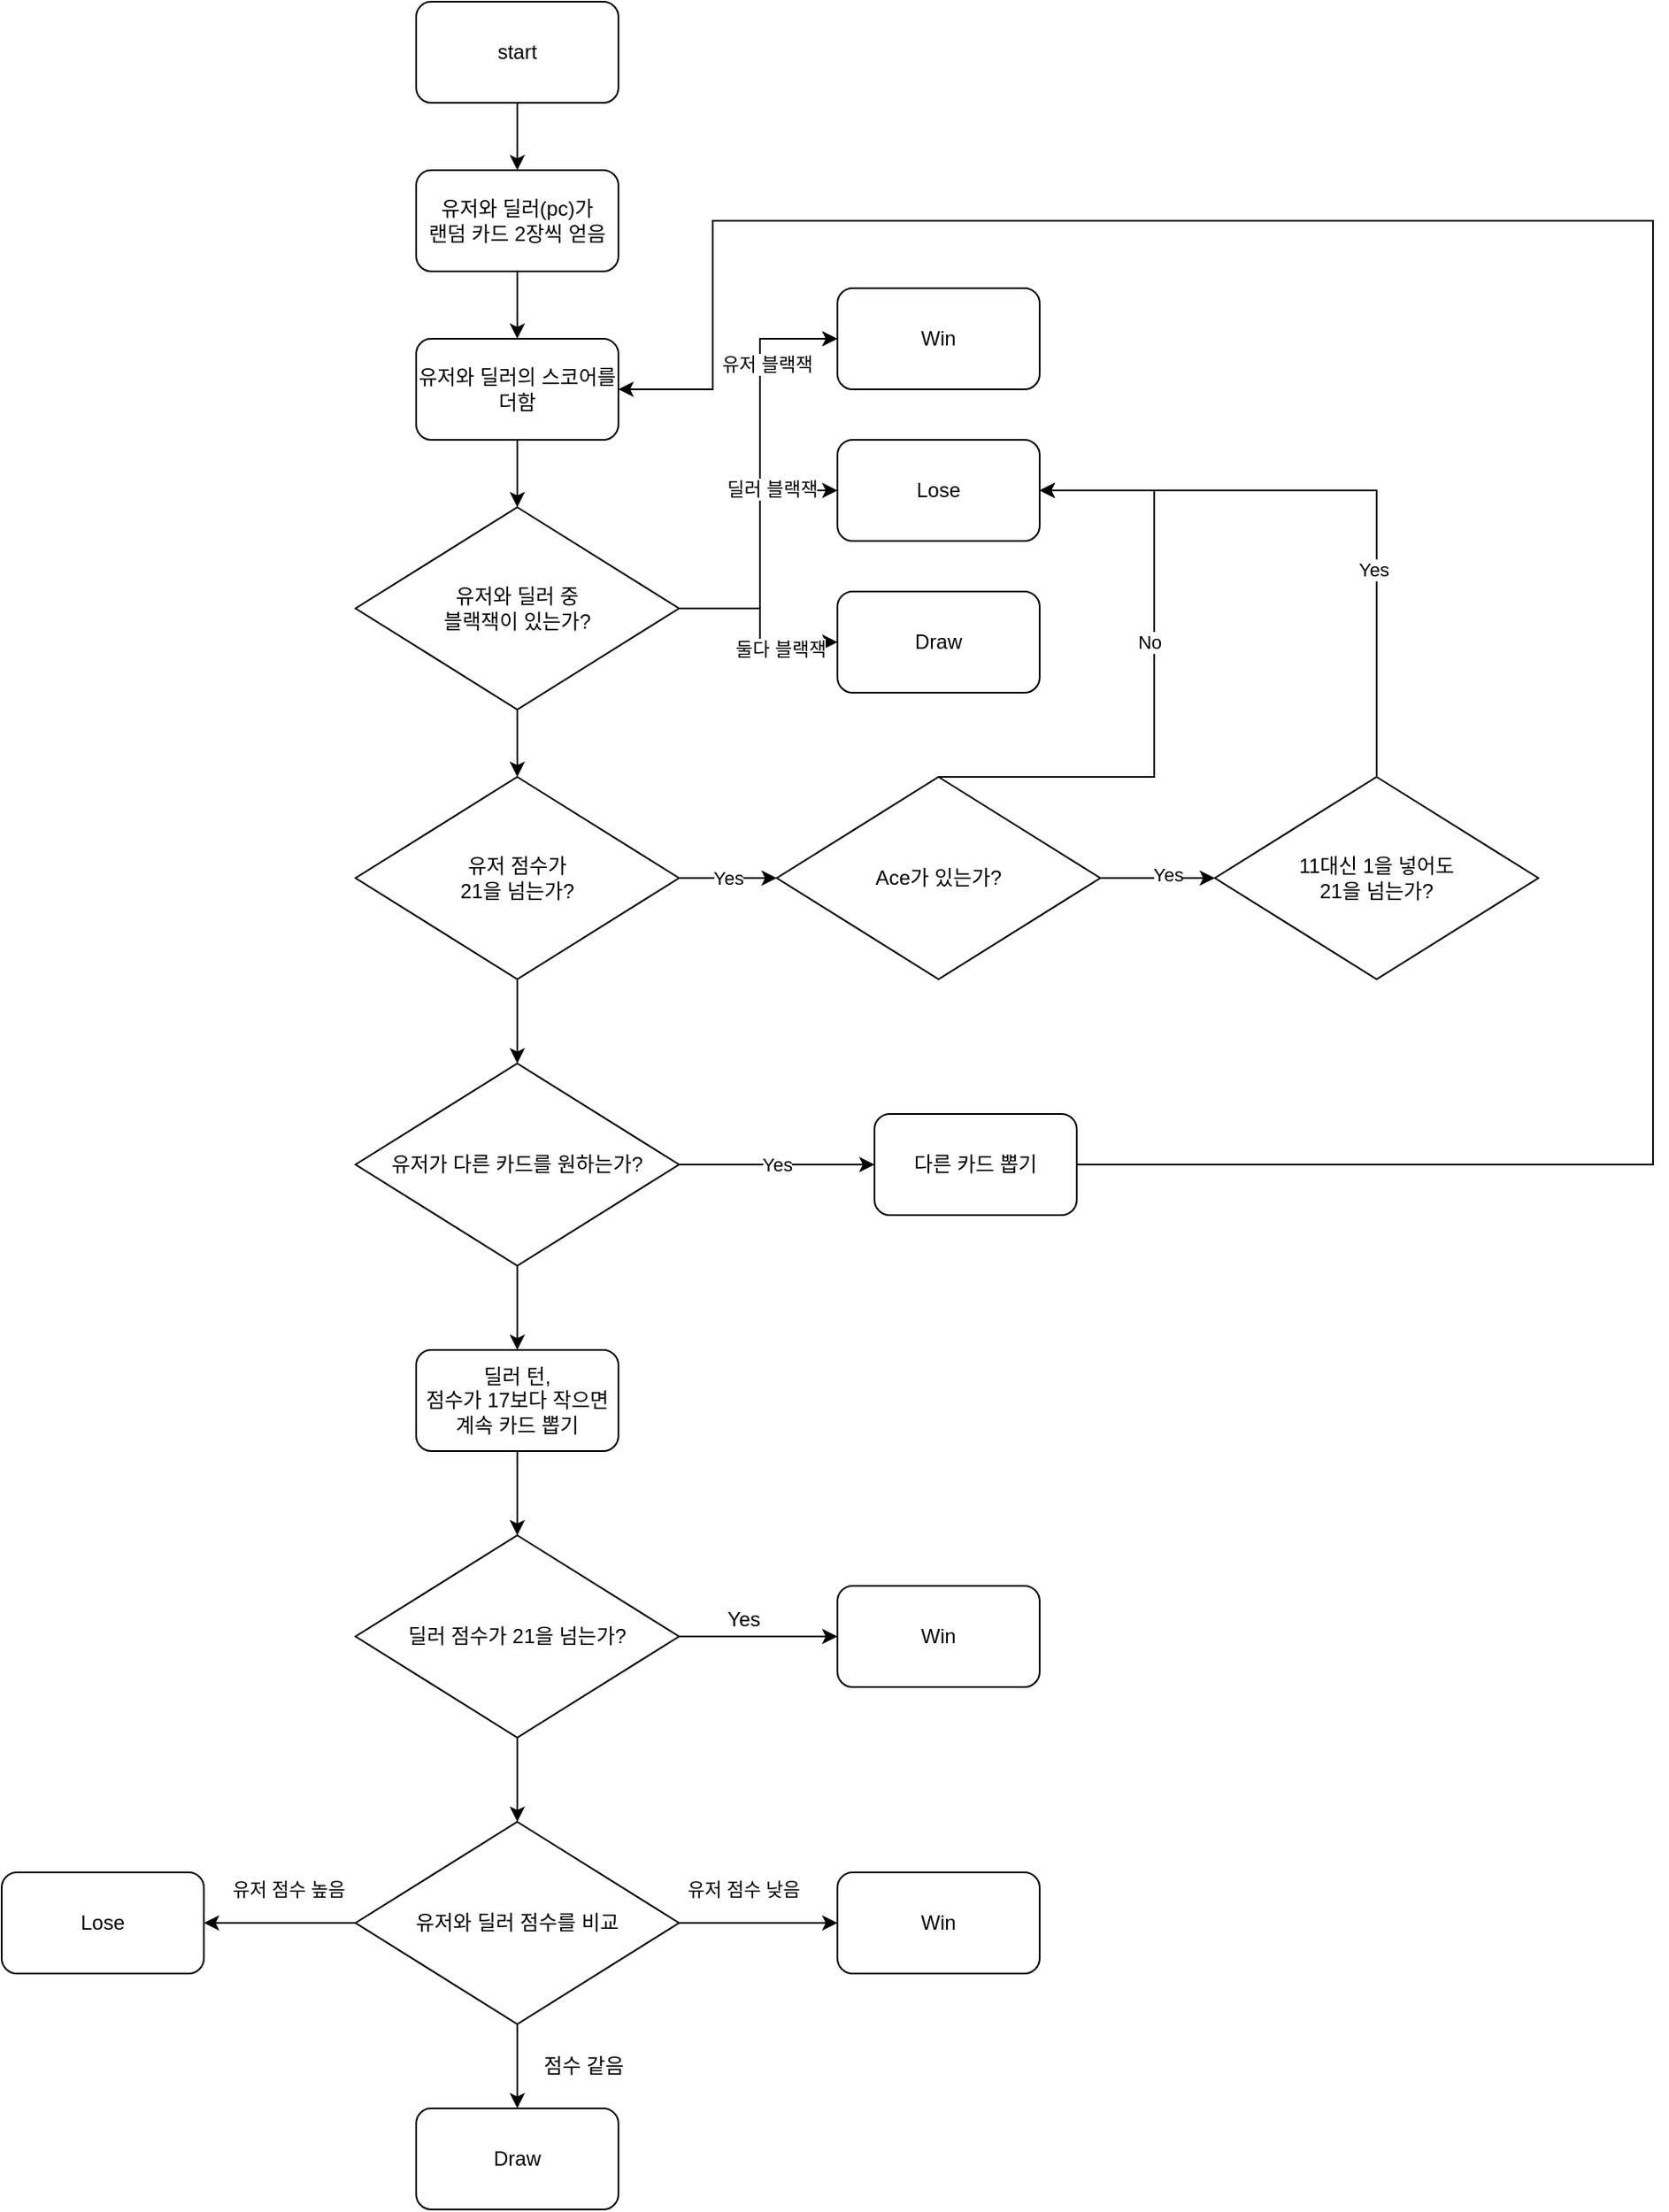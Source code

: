 <mxfile>
    <diagram id="GlerqzkVHflRne-97Xpk" name="Page-1">
        <mxGraphModel dx="2161" dy="911" grid="1" gridSize="10" guides="1" tooltips="1" connect="1" arrows="1" fold="1" page="1" pageScale="1" pageWidth="827" pageHeight="1169" math="0" shadow="0">
            <root>
                <mxCell id="0"/>
                <mxCell id="1" parent="0"/>
                <mxCell id="4" value="" style="edgeStyle=none;html=1;" edge="1" parent="1" source="2" target="3">
                    <mxGeometry relative="1" as="geometry"/>
                </mxCell>
                <mxCell id="2" value="start" style="rounded=1;whiteSpace=wrap;html=1;" vertex="1" parent="1">
                    <mxGeometry x="46" y="60" width="120" height="60" as="geometry"/>
                </mxCell>
                <mxCell id="6" value="" style="edgeStyle=none;html=1;" edge="1" parent="1" source="3" target="5">
                    <mxGeometry relative="1" as="geometry"/>
                </mxCell>
                <mxCell id="3" value="유저와 딜러(pc)가&lt;br&gt;랜덤 카드 2장씩 얻음" style="rounded=1;whiteSpace=wrap;html=1;" vertex="1" parent="1">
                    <mxGeometry x="46" y="160" width="120" height="60" as="geometry"/>
                </mxCell>
                <mxCell id="12" value="" style="edgeStyle=none;html=1;" edge="1" parent="1" source="5" target="11">
                    <mxGeometry relative="1" as="geometry"/>
                </mxCell>
                <mxCell id="5" value="유저와 딜러의 스코어를 더함" style="rounded=1;whiteSpace=wrap;html=1;" vertex="1" parent="1">
                    <mxGeometry x="46" y="260" width="120" height="60" as="geometry"/>
                </mxCell>
                <mxCell id="14" value="" style="edgeStyle=orthogonalEdgeStyle;html=1;exitX=1;exitY=0.5;exitDx=0;exitDy=0;rounded=0;" edge="1" parent="1" source="11" target="13">
                    <mxGeometry relative="1" as="geometry">
                        <Array as="points">
                            <mxPoint x="250" y="420"/>
                            <mxPoint x="250" y="260"/>
                        </Array>
                    </mxGeometry>
                </mxCell>
                <mxCell id="40" value="유저 블랙잭" style="edgeLabel;html=1;align=center;verticalAlign=middle;resizable=0;points=[];" vertex="1" connectable="0" parent="14">
                    <mxGeometry x="0.52" y="-4" relative="1" as="geometry">
                        <mxPoint as="offset"/>
                    </mxGeometry>
                </mxCell>
                <mxCell id="21" style="edgeStyle=orthogonalEdgeStyle;rounded=0;html=1;exitX=1;exitY=0.5;exitDx=0;exitDy=0;" edge="1" parent="1" source="11" target="19">
                    <mxGeometry relative="1" as="geometry">
                        <Array as="points">
                            <mxPoint x="250" y="420"/>
                            <mxPoint x="250" y="350"/>
                        </Array>
                    </mxGeometry>
                </mxCell>
                <mxCell id="41" value="딜러 블랙잭" style="edgeLabel;html=1;align=center;verticalAlign=middle;resizable=0;points=[];" vertex="1" connectable="0" parent="21">
                    <mxGeometry x="0.524" y="1" relative="1" as="geometry">
                        <mxPoint as="offset"/>
                    </mxGeometry>
                </mxCell>
                <mxCell id="22" style="edgeStyle=orthogonalEdgeStyle;rounded=0;html=1;exitX=1;exitY=0.5;exitDx=0;exitDy=0;entryX=0;entryY=0.5;entryDx=0;entryDy=0;" edge="1" parent="1" source="11" target="20">
                    <mxGeometry relative="1" as="geometry">
                        <Array as="points">
                            <mxPoint x="250" y="420"/>
                            <mxPoint x="250" y="440"/>
                        </Array>
                    </mxGeometry>
                </mxCell>
                <mxCell id="42" value="둘다 블랙잭" style="edgeLabel;html=1;align=center;verticalAlign=middle;resizable=0;points=[];" vertex="1" connectable="0" parent="22">
                    <mxGeometry x="0.404" y="-4" relative="1" as="geometry">
                        <mxPoint as="offset"/>
                    </mxGeometry>
                </mxCell>
                <mxCell id="26" value="" style="edgeStyle=orthogonalEdgeStyle;rounded=0;html=1;" edge="1" parent="1" source="11" target="25">
                    <mxGeometry relative="1" as="geometry"/>
                </mxCell>
                <mxCell id="11" value="유저와 딜러 중&lt;br&gt;블랙잭이 있는가?" style="rhombus;whiteSpace=wrap;html=1;rounded=0;fillColor=none;cloneable=1;" vertex="1" parent="1">
                    <mxGeometry x="10" y="360" width="192" height="120" as="geometry"/>
                </mxCell>
                <mxCell id="13" value="Win" style="whiteSpace=wrap;html=1;fillColor=none;rounded=1;" vertex="1" parent="1">
                    <mxGeometry x="296" y="230" width="120" height="60" as="geometry"/>
                </mxCell>
                <mxCell id="19" value="Lose" style="whiteSpace=wrap;html=1;fillColor=none;rounded=1;" vertex="1" parent="1">
                    <mxGeometry x="296" y="320" width="120" height="60" as="geometry"/>
                </mxCell>
                <mxCell id="20" value="Draw" style="whiteSpace=wrap;html=1;fillColor=none;rounded=1;" vertex="1" parent="1">
                    <mxGeometry x="296" y="410" width="120" height="60" as="geometry"/>
                </mxCell>
                <mxCell id="28" value="" style="edgeStyle=orthogonalEdgeStyle;rounded=0;html=1;" edge="1" parent="1" source="25" target="27">
                    <mxGeometry relative="1" as="geometry"/>
                </mxCell>
                <mxCell id="44" value="Yes" style="edgeLabel;html=1;align=center;verticalAlign=middle;resizable=0;points=[];" vertex="1" connectable="0" parent="28">
                    <mxGeometry x="-0.747" relative="1" as="geometry">
                        <mxPoint x="21" as="offset"/>
                    </mxGeometry>
                </mxCell>
                <mxCell id="36" value="" style="edgeStyle=orthogonalEdgeStyle;rounded=0;html=1;" edge="1" parent="1" source="25" target="35">
                    <mxGeometry relative="1" as="geometry"/>
                </mxCell>
                <mxCell id="25" value="유저 점수가&lt;br&gt;21을 넘는가?" style="rhombus;whiteSpace=wrap;html=1;rounded=0;fillColor=none;cloneable=1;" vertex="1" parent="1">
                    <mxGeometry x="10" y="520" width="192" height="120" as="geometry"/>
                </mxCell>
                <mxCell id="30" value="" style="edgeStyle=orthogonalEdgeStyle;rounded=0;html=1;" edge="1" parent="1" source="27" target="29">
                    <mxGeometry relative="1" as="geometry"/>
                </mxCell>
                <mxCell id="45" value="Yes" style="edgeLabel;html=1;align=center;verticalAlign=middle;resizable=0;points=[];" vertex="1" connectable="0" parent="30">
                    <mxGeometry x="0.182" y="2" relative="1" as="geometry">
                        <mxPoint as="offset"/>
                    </mxGeometry>
                </mxCell>
                <mxCell id="31" style="edgeStyle=orthogonalEdgeStyle;rounded=0;html=1;exitX=0.5;exitY=0;exitDx=0;exitDy=0;entryX=1;entryY=0.5;entryDx=0;entryDy=0;" edge="1" parent="1" source="27" target="19">
                    <mxGeometry relative="1" as="geometry">
                        <Array as="points">
                            <mxPoint x="484" y="520"/>
                            <mxPoint x="484" y="350"/>
                        </Array>
                    </mxGeometry>
                </mxCell>
                <mxCell id="34" value="No" style="edgeLabel;html=1;align=center;verticalAlign=middle;resizable=0;points=[];" vertex="1" connectable="0" parent="31">
                    <mxGeometry x="-0.318" relative="1" as="geometry">
                        <mxPoint y="-80" as="offset"/>
                    </mxGeometry>
                </mxCell>
                <mxCell id="27" value="Ace가 있는가?" style="rhombus;whiteSpace=wrap;html=1;rounded=0;fillColor=none;cloneable=1;" vertex="1" parent="1">
                    <mxGeometry x="260" y="520" width="192" height="120" as="geometry"/>
                </mxCell>
                <mxCell id="32" style="edgeStyle=orthogonalEdgeStyle;rounded=0;html=1;exitX=0.5;exitY=0;exitDx=0;exitDy=0;entryX=1;entryY=0.5;entryDx=0;entryDy=0;" edge="1" parent="1" source="29" target="19">
                    <mxGeometry relative="1" as="geometry"/>
                </mxCell>
                <mxCell id="33" value="Yes" style="edgeLabel;html=1;align=center;verticalAlign=middle;resizable=0;points=[];" vertex="1" connectable="0" parent="32">
                    <mxGeometry x="-0.332" y="2" relative="1" as="geometry">
                        <mxPoint as="offset"/>
                    </mxGeometry>
                </mxCell>
                <mxCell id="29" value="11대신 1을 넣어도&lt;br&gt;21을 넘는가?" style="rhombus;whiteSpace=wrap;html=1;rounded=0;fillColor=none;cloneable=1;" vertex="1" parent="1">
                    <mxGeometry x="520" y="520" width="192" height="120" as="geometry"/>
                </mxCell>
                <mxCell id="38" value="" style="edgeStyle=orthogonalEdgeStyle;rounded=0;html=1;" edge="1" parent="1" source="35" target="37">
                    <mxGeometry relative="1" as="geometry"/>
                </mxCell>
                <mxCell id="43" value="Yes" style="edgeLabel;html=1;align=center;verticalAlign=middle;resizable=0;points=[];" vertex="1" connectable="0" parent="38">
                    <mxGeometry x="0.31" relative="1" as="geometry">
                        <mxPoint x="-18" as="offset"/>
                    </mxGeometry>
                </mxCell>
                <mxCell id="47" value="" style="edgeStyle=orthogonalEdgeStyle;rounded=0;html=1;" edge="1" parent="1" source="35" target="46">
                    <mxGeometry relative="1" as="geometry"/>
                </mxCell>
                <mxCell id="35" value="유저가 다른 카드를 원하는가?" style="rhombus;whiteSpace=wrap;html=1;rounded=0;fillColor=none;cloneable=1;" vertex="1" parent="1">
                    <mxGeometry x="10" y="690" width="192" height="120" as="geometry"/>
                </mxCell>
                <mxCell id="39" style="edgeStyle=orthogonalEdgeStyle;rounded=0;html=1;exitX=1;exitY=0.5;exitDx=0;exitDy=0;entryX=1;entryY=0.5;entryDx=0;entryDy=0;" edge="1" parent="1" source="37" target="5">
                    <mxGeometry relative="1" as="geometry">
                        <Array as="points">
                            <mxPoint x="780" y="750"/>
                            <mxPoint x="780" y="190"/>
                            <mxPoint x="222" y="190"/>
                            <mxPoint x="222" y="290"/>
                        </Array>
                    </mxGeometry>
                </mxCell>
                <mxCell id="37" value="다른 카드 뽑기" style="rounded=1;whiteSpace=wrap;html=1;" vertex="1" parent="1">
                    <mxGeometry x="318" y="720" width="120" height="60" as="geometry"/>
                </mxCell>
                <mxCell id="49" value="" style="edgeStyle=orthogonalEdgeStyle;rounded=0;html=1;" edge="1" parent="1" source="46" target="48">
                    <mxGeometry relative="1" as="geometry"/>
                </mxCell>
                <mxCell id="46" value="딜러 턴,&lt;br&gt;점수가 17보다 작으면 계속 카드 뽑기" style="rounded=1;whiteSpace=wrap;html=1;" vertex="1" parent="1">
                    <mxGeometry x="46" y="860" width="120" height="60" as="geometry"/>
                </mxCell>
                <mxCell id="51" value="" style="edgeStyle=orthogonalEdgeStyle;rounded=0;html=1;" edge="1" parent="1" source="48" target="50">
                    <mxGeometry relative="1" as="geometry"/>
                </mxCell>
                <mxCell id="54" value="" style="edgeStyle=orthogonalEdgeStyle;rounded=0;html=1;" edge="1" parent="1" source="48" target="53">
                    <mxGeometry relative="1" as="geometry"/>
                </mxCell>
                <mxCell id="48" value="딜러 점수가 21을 넘는가?" style="rhombus;whiteSpace=wrap;html=1;rounded=0;fillColor=none;cloneable=1;" vertex="1" parent="1">
                    <mxGeometry x="10" y="970" width="192" height="120" as="geometry"/>
                </mxCell>
                <mxCell id="50" value="Win" style="whiteSpace=wrap;html=1;fillColor=none;rounded=1;" vertex="1" parent="1">
                    <mxGeometry x="296" y="1000" width="120" height="60" as="geometry"/>
                </mxCell>
                <mxCell id="52" value="Yes" style="text;html=1;align=center;verticalAlign=middle;resizable=0;points=[];autosize=1;strokeColor=none;fillColor=none;" vertex="1" parent="1">
                    <mxGeometry x="220" y="1005" width="40" height="30" as="geometry"/>
                </mxCell>
                <mxCell id="59" value="" style="edgeStyle=orthogonalEdgeStyle;rounded=0;html=1;" edge="1" parent="1" source="53" target="56">
                    <mxGeometry relative="1" as="geometry"/>
                </mxCell>
                <mxCell id="63" value="유저 점수 높음" style="edgeLabel;html=1;align=center;verticalAlign=middle;resizable=0;points=[];" vertex="1" connectable="0" parent="59">
                    <mxGeometry x="0.289" y="2" relative="1" as="geometry">
                        <mxPoint x="18" y="-22" as="offset"/>
                    </mxGeometry>
                </mxCell>
                <mxCell id="60" value="" style="edgeStyle=orthogonalEdgeStyle;rounded=0;html=1;" edge="1" parent="1" source="53" target="57">
                    <mxGeometry relative="1" as="geometry"/>
                </mxCell>
                <mxCell id="61" value="" style="edgeStyle=orthogonalEdgeStyle;rounded=0;html=1;" edge="1" parent="1" source="53" target="55">
                    <mxGeometry relative="1" as="geometry"/>
                </mxCell>
                <mxCell id="62" value="유저 점수 낮음" style="edgeLabel;html=1;align=center;verticalAlign=middle;resizable=0;points=[];" vertex="1" connectable="0" parent="61">
                    <mxGeometry x="-0.213" y="-2" relative="1" as="geometry">
                        <mxPoint x="1" y="-22" as="offset"/>
                    </mxGeometry>
                </mxCell>
                <mxCell id="53" value="유저와 딜러 점수를 비교" style="rhombus;whiteSpace=wrap;html=1;rounded=0;fillColor=none;cloneable=1;" vertex="1" parent="1">
                    <mxGeometry x="10" y="1140" width="192" height="120" as="geometry"/>
                </mxCell>
                <mxCell id="55" value="Win" style="whiteSpace=wrap;html=1;fillColor=none;rounded=1;" vertex="1" parent="1">
                    <mxGeometry x="296" y="1170" width="120" height="60" as="geometry"/>
                </mxCell>
                <mxCell id="56" value="Lose" style="whiteSpace=wrap;html=1;fillColor=none;rounded=1;" vertex="1" parent="1">
                    <mxGeometry x="-200" y="1170" width="120" height="60" as="geometry"/>
                </mxCell>
                <mxCell id="57" value="Draw" style="whiteSpace=wrap;html=1;fillColor=none;rounded=1;" vertex="1" parent="1">
                    <mxGeometry x="46" y="1310" width="120" height="60" as="geometry"/>
                </mxCell>
                <mxCell id="64" value="점수 같음" style="text;html=1;align=center;verticalAlign=middle;resizable=0;points=[];autosize=1;strokeColor=none;fillColor=none;" vertex="1" parent="1">
                    <mxGeometry x="110" y="1270" width="70" height="30" as="geometry"/>
                </mxCell>
            </root>
        </mxGraphModel>
    </diagram>
</mxfile>
